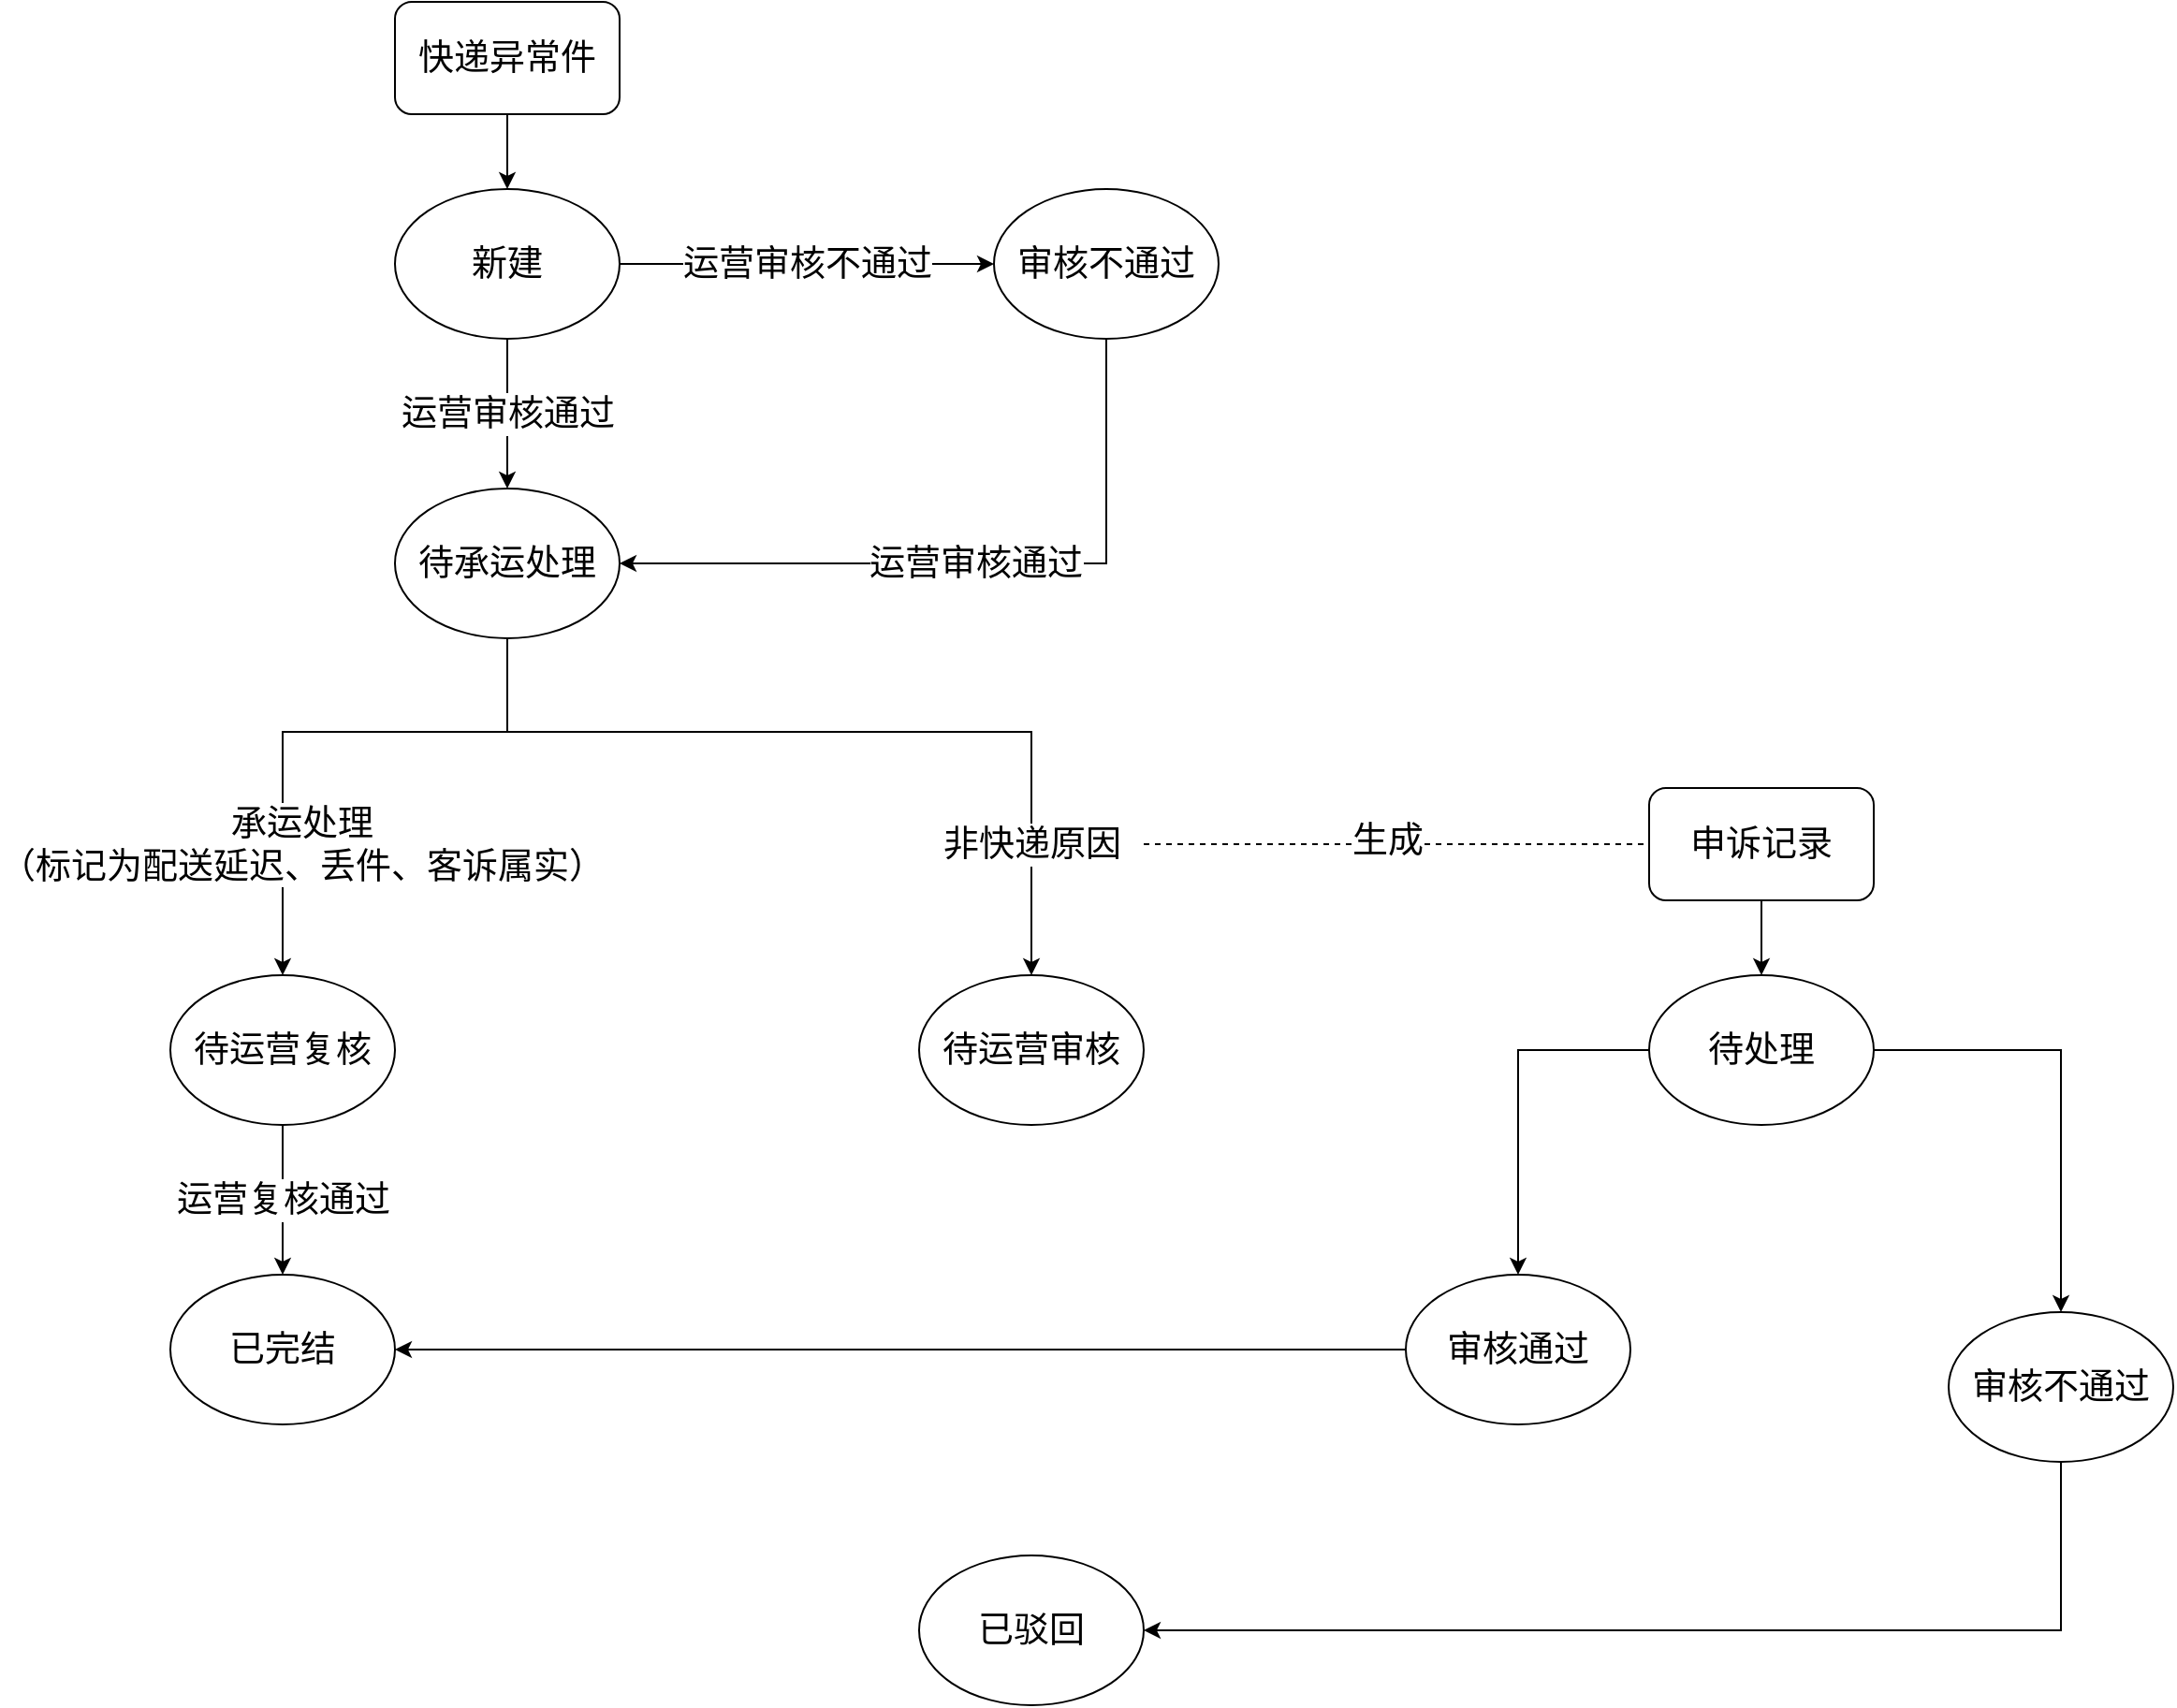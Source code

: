 <mxfile version="17.4.6" type="github">
  <diagram id="gJ_cgM---_HPUhZc0SHn" name="Page-1">
    <mxGraphModel dx="1186" dy="623" grid="1" gridSize="10" guides="1" tooltips="1" connect="1" arrows="1" fold="1" page="1" pageScale="1" pageWidth="827" pageHeight="1169" math="0" shadow="0">
      <root>
        <mxCell id="0" />
        <mxCell id="1" parent="0" />
        <mxCell id="Ept4Bm89zjwvbwGGOBD6-3" value="运营审核通过" style="edgeStyle=orthogonalEdgeStyle;rounded=0;orthogonalLoop=1;jettySize=auto;html=1;fontSize=19;" edge="1" parent="1" source="Ept4Bm89zjwvbwGGOBD6-1" target="Ept4Bm89zjwvbwGGOBD6-2">
          <mxGeometry relative="1" as="geometry" />
        </mxCell>
        <mxCell id="Ept4Bm89zjwvbwGGOBD6-10" value="运营审核不通过" style="edgeStyle=orthogonalEdgeStyle;rounded=0;orthogonalLoop=1;jettySize=auto;html=1;fontSize=19;" edge="1" parent="1" source="Ept4Bm89zjwvbwGGOBD6-1" target="Ept4Bm89zjwvbwGGOBD6-9">
          <mxGeometry relative="1" as="geometry" />
        </mxCell>
        <mxCell id="Ept4Bm89zjwvbwGGOBD6-1" value="&lt;font style=&quot;font-size: 19px&quot;&gt;新建&lt;/font&gt;" style="ellipse;whiteSpace=wrap;html=1;" vertex="1" parent="1">
          <mxGeometry x="300" y="110" width="120" height="80" as="geometry" />
        </mxCell>
        <mxCell id="Ept4Bm89zjwvbwGGOBD6-5" value="" style="edgeStyle=orthogonalEdgeStyle;rounded=0;orthogonalLoop=1;jettySize=auto;html=1;fontSize=19;exitX=0.5;exitY=1;exitDx=0;exitDy=0;entryX=0.5;entryY=0;entryDx=0;entryDy=0;" edge="1" parent="1" source="Ept4Bm89zjwvbwGGOBD6-2" target="Ept4Bm89zjwvbwGGOBD6-4">
          <mxGeometry relative="1" as="geometry">
            <mxPoint x="520" y="510" as="sourcePoint" />
            <mxPoint x="400" y="690" as="targetPoint" />
            <Array as="points">
              <mxPoint x="360" y="400" />
              <mxPoint x="240" y="400" />
            </Array>
          </mxGeometry>
        </mxCell>
        <mxCell id="Ept4Bm89zjwvbwGGOBD6-12" value="承运处理&lt;br&gt;（标记为配送延迟、丢件、客诉属实）" style="edgeLabel;html=1;align=center;verticalAlign=middle;resizable=0;points=[];fontSize=19;" vertex="1" connectable="0" parent="Ept4Bm89zjwvbwGGOBD6-5">
          <mxGeometry x="-0.125" y="1" relative="1" as="geometry">
            <mxPoint x="-29" y="59" as="offset" />
          </mxGeometry>
        </mxCell>
        <mxCell id="Ept4Bm89zjwvbwGGOBD6-14" value="非快递原因" style="edgeStyle=orthogonalEdgeStyle;rounded=0;orthogonalLoop=1;jettySize=auto;html=1;fontSize=19;exitX=0.5;exitY=1;exitDx=0;exitDy=0;" edge="1" parent="1" source="Ept4Bm89zjwvbwGGOBD6-2" target="Ept4Bm89zjwvbwGGOBD6-13">
          <mxGeometry x="0.696" relative="1" as="geometry">
            <Array as="points">
              <mxPoint x="360" y="400" />
              <mxPoint x="640" y="400" />
            </Array>
            <mxPoint as="offset" />
          </mxGeometry>
        </mxCell>
        <mxCell id="Ept4Bm89zjwvbwGGOBD6-2" value="&lt;font style=&quot;font-size: 19px&quot;&gt;待承运处理&lt;/font&gt;" style="ellipse;whiteSpace=wrap;html=1;" vertex="1" parent="1">
          <mxGeometry x="300" y="270" width="120" height="80" as="geometry" />
        </mxCell>
        <mxCell id="Ept4Bm89zjwvbwGGOBD6-7" value="运营复核通过" style="edgeStyle=orthogonalEdgeStyle;rounded=0;orthogonalLoop=1;jettySize=auto;html=1;fontSize=19;" edge="1" parent="1" source="Ept4Bm89zjwvbwGGOBD6-4" target="Ept4Bm89zjwvbwGGOBD6-6">
          <mxGeometry relative="1" as="geometry" />
        </mxCell>
        <mxCell id="Ept4Bm89zjwvbwGGOBD6-4" value="&lt;font style=&quot;font-size: 19px&quot;&gt;待运营复核&lt;/font&gt;" style="ellipse;whiteSpace=wrap;html=1;" vertex="1" parent="1">
          <mxGeometry x="180" y="530" width="120" height="80" as="geometry" />
        </mxCell>
        <mxCell id="Ept4Bm89zjwvbwGGOBD6-6" value="&lt;span style=&quot;font-size: 19px&quot;&gt;已完结&lt;/span&gt;" style="ellipse;whiteSpace=wrap;html=1;" vertex="1" parent="1">
          <mxGeometry x="180" y="690" width="120" height="80" as="geometry" />
        </mxCell>
        <mxCell id="Ept4Bm89zjwvbwGGOBD6-11" value="运营审核通过" style="edgeStyle=orthogonalEdgeStyle;rounded=0;orthogonalLoop=1;jettySize=auto;html=1;exitX=0.5;exitY=1;exitDx=0;exitDy=0;entryX=1;entryY=0.5;entryDx=0;entryDy=0;fontSize=19;" edge="1" parent="1" source="Ept4Bm89zjwvbwGGOBD6-9" target="Ept4Bm89zjwvbwGGOBD6-2">
          <mxGeometry relative="1" as="geometry" />
        </mxCell>
        <mxCell id="Ept4Bm89zjwvbwGGOBD6-9" value="&lt;font style=&quot;font-size: 19px&quot;&gt;审核不通过&lt;/font&gt;" style="ellipse;whiteSpace=wrap;html=1;" vertex="1" parent="1">
          <mxGeometry x="620" y="110" width="120" height="80" as="geometry" />
        </mxCell>
        <mxCell id="Ept4Bm89zjwvbwGGOBD6-13" value="&lt;font style=&quot;font-size: 19px&quot;&gt;待运营审核&lt;/font&gt;" style="ellipse;whiteSpace=wrap;html=1;" vertex="1" parent="1">
          <mxGeometry x="580" y="530" width="120" height="80" as="geometry" />
        </mxCell>
        <mxCell id="Ept4Bm89zjwvbwGGOBD6-24" value="" style="edgeStyle=orthogonalEdgeStyle;rounded=0;orthogonalLoop=1;jettySize=auto;html=1;fontSize=19;" edge="1" parent="1" source="Ept4Bm89zjwvbwGGOBD6-15" target="Ept4Bm89zjwvbwGGOBD6-23">
          <mxGeometry relative="1" as="geometry" />
        </mxCell>
        <mxCell id="Ept4Bm89zjwvbwGGOBD6-27" value="" style="edgeStyle=orthogonalEdgeStyle;rounded=0;orthogonalLoop=1;jettySize=auto;html=1;fontSize=19;" edge="1" parent="1" source="Ept4Bm89zjwvbwGGOBD6-15" target="Ept4Bm89zjwvbwGGOBD6-26">
          <mxGeometry relative="1" as="geometry" />
        </mxCell>
        <mxCell id="Ept4Bm89zjwvbwGGOBD6-15" value="待处理" style="ellipse;whiteSpace=wrap;html=1;fontSize=19;" vertex="1" parent="1">
          <mxGeometry x="970" y="530" width="120" height="80" as="geometry" />
        </mxCell>
        <mxCell id="Ept4Bm89zjwvbwGGOBD6-20" value="" style="edgeStyle=orthogonalEdgeStyle;rounded=0;orthogonalLoop=1;jettySize=auto;html=1;fontSize=19;" edge="1" parent="1" source="Ept4Bm89zjwvbwGGOBD6-16" target="Ept4Bm89zjwvbwGGOBD6-15">
          <mxGeometry relative="1" as="geometry" />
        </mxCell>
        <mxCell id="Ept4Bm89zjwvbwGGOBD6-16" value="申诉记录" style="rounded=1;whiteSpace=wrap;html=1;fontSize=19;" vertex="1" parent="1">
          <mxGeometry x="970" y="430" width="120" height="60" as="geometry" />
        </mxCell>
        <mxCell id="Ept4Bm89zjwvbwGGOBD6-18" value="" style="endArrow=none;dashed=1;html=1;rounded=0;fontSize=19;entryX=0;entryY=0.5;entryDx=0;entryDy=0;" edge="1" parent="1" target="Ept4Bm89zjwvbwGGOBD6-16">
          <mxGeometry width="50" height="50" relative="1" as="geometry">
            <mxPoint x="700" y="460" as="sourcePoint" />
            <mxPoint x="780" y="470" as="targetPoint" />
          </mxGeometry>
        </mxCell>
        <mxCell id="Ept4Bm89zjwvbwGGOBD6-19" value="生成" style="edgeLabel;html=1;align=center;verticalAlign=middle;resizable=0;points=[];fontSize=19;" vertex="1" connectable="0" parent="Ept4Bm89zjwvbwGGOBD6-18">
          <mxGeometry x="-0.04" y="3" relative="1" as="geometry">
            <mxPoint y="1" as="offset" />
          </mxGeometry>
        </mxCell>
        <mxCell id="Ept4Bm89zjwvbwGGOBD6-22" value="" style="edgeStyle=orthogonalEdgeStyle;rounded=0;orthogonalLoop=1;jettySize=auto;html=1;fontSize=19;" edge="1" parent="1" source="Ept4Bm89zjwvbwGGOBD6-21" target="Ept4Bm89zjwvbwGGOBD6-1">
          <mxGeometry relative="1" as="geometry" />
        </mxCell>
        <mxCell id="Ept4Bm89zjwvbwGGOBD6-21" value="快递异常件" style="rounded=1;whiteSpace=wrap;html=1;fontSize=19;" vertex="1" parent="1">
          <mxGeometry x="300" y="10" width="120" height="60" as="geometry" />
        </mxCell>
        <mxCell id="Ept4Bm89zjwvbwGGOBD6-29" style="edgeStyle=orthogonalEdgeStyle;rounded=0;orthogonalLoop=1;jettySize=auto;html=1;fontSize=19;" edge="1" parent="1" source="Ept4Bm89zjwvbwGGOBD6-23" target="Ept4Bm89zjwvbwGGOBD6-6">
          <mxGeometry relative="1" as="geometry" />
        </mxCell>
        <mxCell id="Ept4Bm89zjwvbwGGOBD6-23" value="审核通过" style="ellipse;whiteSpace=wrap;html=1;fontSize=19;" vertex="1" parent="1">
          <mxGeometry x="840" y="690" width="120" height="80" as="geometry" />
        </mxCell>
        <mxCell id="Ept4Bm89zjwvbwGGOBD6-31" value="" style="edgeStyle=orthogonalEdgeStyle;rounded=0;orthogonalLoop=1;jettySize=auto;html=1;fontSize=19;" edge="1" parent="1" source="Ept4Bm89zjwvbwGGOBD6-26" target="Ept4Bm89zjwvbwGGOBD6-30">
          <mxGeometry relative="1" as="geometry">
            <Array as="points">
              <mxPoint x="1190" y="880" />
            </Array>
          </mxGeometry>
        </mxCell>
        <mxCell id="Ept4Bm89zjwvbwGGOBD6-26" value="审核不通过" style="ellipse;whiteSpace=wrap;html=1;fontSize=19;" vertex="1" parent="1">
          <mxGeometry x="1130" y="710" width="120" height="80" as="geometry" />
        </mxCell>
        <mxCell id="Ept4Bm89zjwvbwGGOBD6-30" value="已驳回" style="ellipse;whiteSpace=wrap;html=1;fontSize=19;" vertex="1" parent="1">
          <mxGeometry x="580" y="840" width="120" height="80" as="geometry" />
        </mxCell>
      </root>
    </mxGraphModel>
  </diagram>
</mxfile>
